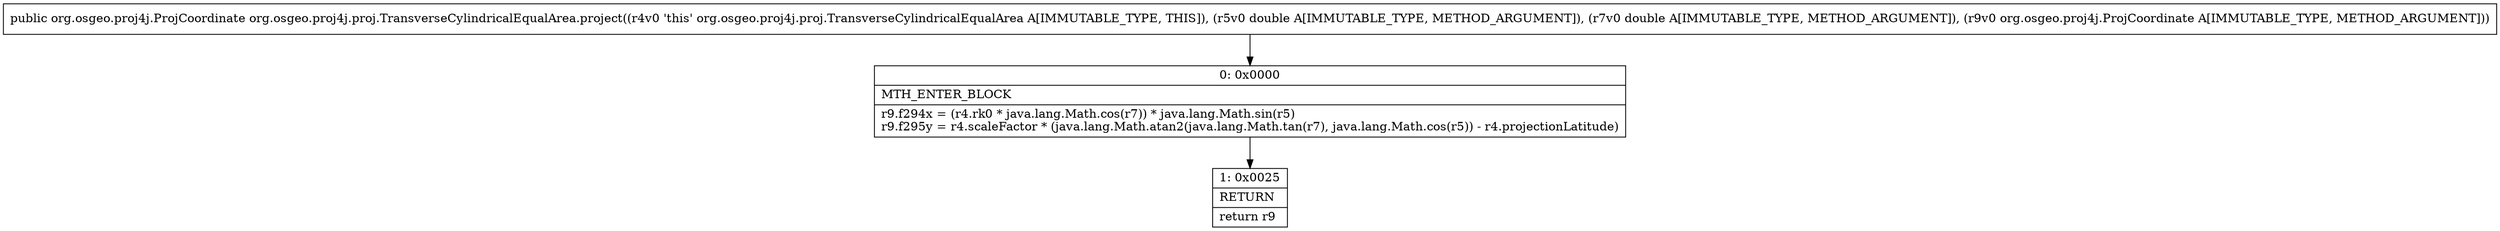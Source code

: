 digraph "CFG fororg.osgeo.proj4j.proj.TransverseCylindricalEqualArea.project(DDLorg\/osgeo\/proj4j\/ProjCoordinate;)Lorg\/osgeo\/proj4j\/ProjCoordinate;" {
Node_0 [shape=record,label="{0\:\ 0x0000|MTH_ENTER_BLOCK\l|r9.f294x = (r4.rk0 * java.lang.Math.cos(r7)) * java.lang.Math.sin(r5)\lr9.f295y = r4.scaleFactor * (java.lang.Math.atan2(java.lang.Math.tan(r7), java.lang.Math.cos(r5)) \- r4.projectionLatitude)\l}"];
Node_1 [shape=record,label="{1\:\ 0x0025|RETURN\l|return r9\l}"];
MethodNode[shape=record,label="{public org.osgeo.proj4j.ProjCoordinate org.osgeo.proj4j.proj.TransverseCylindricalEqualArea.project((r4v0 'this' org.osgeo.proj4j.proj.TransverseCylindricalEqualArea A[IMMUTABLE_TYPE, THIS]), (r5v0 double A[IMMUTABLE_TYPE, METHOD_ARGUMENT]), (r7v0 double A[IMMUTABLE_TYPE, METHOD_ARGUMENT]), (r9v0 org.osgeo.proj4j.ProjCoordinate A[IMMUTABLE_TYPE, METHOD_ARGUMENT])) }"];
MethodNode -> Node_0;
Node_0 -> Node_1;
}

